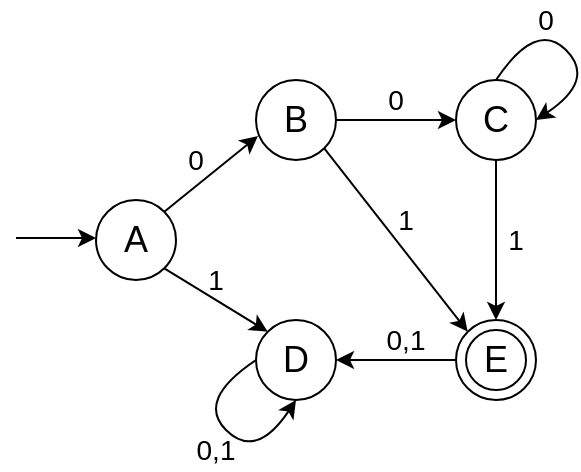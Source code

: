 <mxfile pages="1" version="11.2.8" type="device"><diagram id="3ADuCxcDd1baTfr4Ex-g" name="Page-1"><mxGraphModel dx="1422" dy="742" grid="1" gridSize="10" guides="1" tooltips="1" connect="1" arrows="1" fold="1" page="1" pageScale="1" pageWidth="850" pageHeight="1100" math="0" shadow="0"><root><mxCell id="0"/><mxCell id="1" parent="0"/><mxCell id="xXbyJWlT8nglOe4wNRdg-1" value="A" style="ellipse;whiteSpace=wrap;html=1;fontSize=18;" parent="1" vertex="1"><mxGeometry x="160" y="200" width="40" height="40" as="geometry"/></mxCell><mxCell id="xXbyJWlT8nglOe4wNRdg-10" value="B" style="ellipse;whiteSpace=wrap;html=1;fontSize=18;" parent="1" vertex="1"><mxGeometry x="240" y="140" width="40" height="40" as="geometry"/></mxCell><mxCell id="xXbyJWlT8nglOe4wNRdg-12" value="C" style="ellipse;whiteSpace=wrap;html=1;fontSize=18;" parent="1" vertex="1"><mxGeometry x="340" y="140" width="40" height="40" as="geometry"/></mxCell><mxCell id="xXbyJWlT8nglOe4wNRdg-15" value="D" style="ellipse;whiteSpace=wrap;html=1;fontSize=18;" parent="1" vertex="1"><mxGeometry x="240" y="260" width="40" height="40" as="geometry"/></mxCell><mxCell id="xXbyJWlT8nglOe4wNRdg-16" value="" style="endArrow=classic;html=1;fontSize=18;" parent="1" edge="1"><mxGeometry width="50" height="50" relative="1" as="geometry"><mxPoint x="120" y="219" as="sourcePoint"/><mxPoint x="160" y="219" as="targetPoint"/></mxGeometry></mxCell><mxCell id="xXbyJWlT8nglOe4wNRdg-42" value="0" style="text;html=1;strokeColor=none;fillColor=none;align=center;verticalAlign=middle;whiteSpace=wrap;rounded=0;fontSize=14;" parent="1" vertex="1"><mxGeometry x="375" y="100" width="20" height="20" as="geometry"/></mxCell><mxCell id="xXbyJWlT8nglOe4wNRdg-44" value="1" style="text;html=1;strokeColor=none;fillColor=none;align=center;verticalAlign=middle;whiteSpace=wrap;rounded=0;fontSize=14;" parent="1" vertex="1"><mxGeometry x="360" y="210" width="20" height="20" as="geometry"/></mxCell><mxCell id="8XzggkxfmZG6kbY-s-8W-1" value="" style="group" vertex="1" connectable="0" parent="1"><mxGeometry x="340" y="260" width="40" height="40" as="geometry"/></mxCell><mxCell id="xXbyJWlT8nglOe4wNRdg-11" value="" style="ellipse;whiteSpace=wrap;html=1;fontSize=18;" parent="8XzggkxfmZG6kbY-s-8W-1" vertex="1"><mxGeometry width="40" height="40" as="geometry"/></mxCell><mxCell id="xXbyJWlT8nglOe4wNRdg-29" value="E" style="ellipse;whiteSpace=wrap;html=1;aspect=fixed;fontSize=18;" parent="8XzggkxfmZG6kbY-s-8W-1" vertex="1"><mxGeometry x="5" y="5" width="30" height="30" as="geometry"/></mxCell><mxCell id="8XzggkxfmZG6kbY-s-8W-6" value="" style="endArrow=classic;html=1;fontSize=14;exitX=1;exitY=0;exitDx=0;exitDy=0;entryX=0.025;entryY=0.7;entryDx=0;entryDy=0;entryPerimeter=0;" edge="1" parent="1" source="xXbyJWlT8nglOe4wNRdg-1" target="xXbyJWlT8nglOe4wNRdg-10"><mxGeometry width="50" height="50" relative="1" as="geometry"><mxPoint x="110" y="370" as="sourcePoint"/><mxPoint x="160" y="320" as="targetPoint"/></mxGeometry></mxCell><mxCell id="8XzggkxfmZG6kbY-s-8W-7" value="" style="endArrow=classic;html=1;fontSize=14;exitX=1;exitY=1;exitDx=0;exitDy=0;entryX=0;entryY=0;entryDx=0;entryDy=0;" edge="1" parent="1" source="xXbyJWlT8nglOe4wNRdg-1" target="xXbyJWlT8nglOe4wNRdg-15"><mxGeometry width="50" height="50" relative="1" as="geometry"><mxPoint x="110" y="370" as="sourcePoint"/><mxPoint x="160" y="320" as="targetPoint"/></mxGeometry></mxCell><mxCell id="8XzggkxfmZG6kbY-s-8W-8" value="" style="endArrow=classic;html=1;fontSize=14;exitX=1;exitY=1;exitDx=0;exitDy=0;entryX=0;entryY=0;entryDx=0;entryDy=0;" edge="1" parent="1" source="xXbyJWlT8nglOe4wNRdg-10" target="xXbyJWlT8nglOe4wNRdg-11"><mxGeometry width="50" height="50" relative="1" as="geometry"><mxPoint x="110" y="370" as="sourcePoint"/><mxPoint x="160" y="320" as="targetPoint"/></mxGeometry></mxCell><mxCell id="8XzggkxfmZG6kbY-s-8W-9" value="" style="endArrow=classic;html=1;fontSize=14;exitX=0.5;exitY=1;exitDx=0;exitDy=0;entryX=0.5;entryY=0;entryDx=0;entryDy=0;" edge="1" parent="1" source="xXbyJWlT8nglOe4wNRdg-12" target="xXbyJWlT8nglOe4wNRdg-11"><mxGeometry width="50" height="50" relative="1" as="geometry"><mxPoint x="110" y="370" as="sourcePoint"/><mxPoint x="160" y="320" as="targetPoint"/></mxGeometry></mxCell><mxCell id="8XzggkxfmZG6kbY-s-8W-10" value="" style="endArrow=classic;html=1;fontSize=14;exitX=0;exitY=0.5;exitDx=0;exitDy=0;entryX=1;entryY=0.5;entryDx=0;entryDy=0;" edge="1" parent="1" source="xXbyJWlT8nglOe4wNRdg-11" target="xXbyJWlT8nglOe4wNRdg-15"><mxGeometry width="50" height="50" relative="1" as="geometry"><mxPoint x="110" y="370" as="sourcePoint"/><mxPoint x="160" y="320" as="targetPoint"/></mxGeometry></mxCell><mxCell id="8XzggkxfmZG6kbY-s-8W-11" value="" style="endArrow=classic;html=1;fontSize=14;exitX=1;exitY=0.5;exitDx=0;exitDy=0;entryX=0;entryY=0.5;entryDx=0;entryDy=0;" edge="1" parent="1" source="xXbyJWlT8nglOe4wNRdg-10" target="xXbyJWlT8nglOe4wNRdg-12"><mxGeometry width="50" height="50" relative="1" as="geometry"><mxPoint x="110" y="370" as="sourcePoint"/><mxPoint x="160" y="320" as="targetPoint"/></mxGeometry></mxCell><mxCell id="8XzggkxfmZG6kbY-s-8W-12" value="" style="curved=1;endArrow=classic;html=1;fontSize=14;exitX=0;exitY=0.5;exitDx=0;exitDy=0;entryX=0.5;entryY=1;entryDx=0;entryDy=0;" edge="1" parent="1" source="xXbyJWlT8nglOe4wNRdg-15" target="xXbyJWlT8nglOe4wNRdg-15"><mxGeometry width="50" height="50" relative="1" as="geometry"><mxPoint x="110" y="370" as="sourcePoint"/><mxPoint x="160" y="320" as="targetPoint"/><Array as="points"><mxPoint x="210" y="300"/><mxPoint x="240" y="330"/></Array></mxGeometry></mxCell><mxCell id="8XzggkxfmZG6kbY-s-8W-13" value="" style="curved=1;endArrow=classic;html=1;fontSize=14;exitX=0.5;exitY=0;exitDx=0;exitDy=0;entryX=1;entryY=0.5;entryDx=0;entryDy=0;" edge="1" parent="1" source="xXbyJWlT8nglOe4wNRdg-12" target="xXbyJWlT8nglOe4wNRdg-12"><mxGeometry width="50" height="50" relative="1" as="geometry"><mxPoint x="110" y="390" as="sourcePoint"/><mxPoint x="160" y="340" as="targetPoint"/><Array as="points"><mxPoint x="380" y="110"/><mxPoint x="410" y="140"/></Array></mxGeometry></mxCell><mxCell id="8XzggkxfmZG6kbY-s-8W-14" value="0,1" style="text;html=1;strokeColor=none;fillColor=none;align=center;verticalAlign=middle;whiteSpace=wrap;rounded=0;fontSize=14;" vertex="1" parent="1"><mxGeometry x="205" y="315" width="30" height="20" as="geometry"/></mxCell><mxCell id="8XzggkxfmZG6kbY-s-8W-15" value="0,1" style="text;html=1;strokeColor=none;fillColor=none;align=center;verticalAlign=middle;whiteSpace=wrap;rounded=0;fontSize=14;" vertex="1" parent="1"><mxGeometry x="300" y="260" width="30" height="20" as="geometry"/></mxCell><mxCell id="8XzggkxfmZG6kbY-s-8W-16" value="1" style="text;html=1;strokeColor=none;fillColor=none;align=center;verticalAlign=middle;whiteSpace=wrap;rounded=0;fontSize=14;" vertex="1" parent="1"><mxGeometry x="305" y="200" width="20" height="20" as="geometry"/></mxCell><mxCell id="8XzggkxfmZG6kbY-s-8W-17" value="1" style="text;html=1;strokeColor=none;fillColor=none;align=center;verticalAlign=middle;whiteSpace=wrap;rounded=0;fontSize=14;" vertex="1" parent="1"><mxGeometry x="210" y="230" width="20" height="20" as="geometry"/></mxCell><mxCell id="8XzggkxfmZG6kbY-s-8W-18" value="0" style="text;html=1;strokeColor=none;fillColor=none;align=center;verticalAlign=middle;whiteSpace=wrap;rounded=0;fontSize=14;" vertex="1" parent="1"><mxGeometry x="300" y="140" width="20" height="20" as="geometry"/></mxCell><mxCell id="8XzggkxfmZG6kbY-s-8W-19" value="0" style="text;html=1;strokeColor=none;fillColor=none;align=center;verticalAlign=middle;whiteSpace=wrap;rounded=0;fontSize=14;" vertex="1" parent="1"><mxGeometry x="200" y="170" width="20" height="20" as="geometry"/></mxCell></root></mxGraphModel></diagram></mxfile>